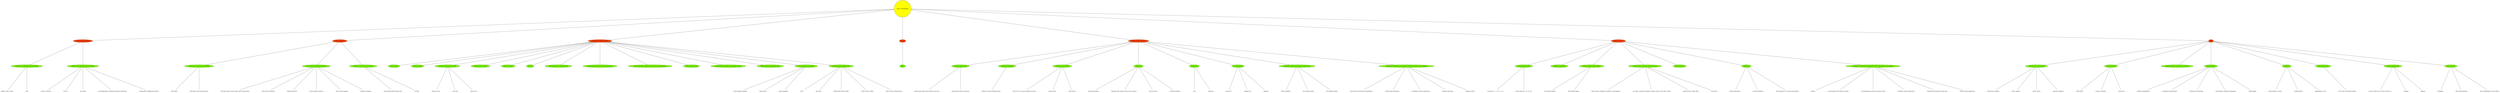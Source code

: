 digraph {
graph [ranksep="4",nodesep=2,root="0.2",fontsize=11];
"0.2" [label="Layer 3 Technologies", fillcolor=yellow, style=filled, shape= circle ] ;
"0.2.1" [label="Addressing technologies", fillcolor=orangered, style=filled, shape= ellipse ] ;
"0.2" -> "0.2.1" 
 [arrowhead=none]; "0.2.1.1" [label="Identify, IPv4 addressing and sub-netting", fillcolor=chartreuse, style=filled, shape= ellipse ] ;
"0.2.1" -> "0.2.1.1" 
 [arrowhead=none]; "0.2.1.1.1" [label="Address types, VLSM", fillcolor=white, style=filled, shape= plaintext ] ;
"0.2.1.1" -> "0.2.1.1.1" 
 [arrowhead=none]; "0.2.1.1.2" [label="ARP", fillcolor=white, style=filled, shape= plaintext ] ;
"0.2.1.1" -> "0.2.1.1.2" 
 [arrowhead=none]; "0.2.1.2" [label="Identify, IPv6 addressing and sub-netting", fillcolor=chartreuse, style=filled, shape= ellipse ] ;
"0.2.1" -> "0.2.1.2" 
 [arrowhead=none]; "0.2.1.2.2" [label="Unicast, multicast", fillcolor=white, style=filled, shape= plaintext ] ;
"0.2.1.2" -> "0.2.1.2.2" 
 [arrowhead=none]; "0.2.1.2.3" [label="EUI-64", fillcolor=white, style=filled, shape= plaintext ] ;
"0.2.1.2" -> "0.2.1.2.3" 
 [arrowhead=none]; "0.2.1.2.4" [label="ND, RS/RA", fillcolor=white, style=filled, shape= plaintext ] ;
"0.2.1.2" -> "0.2.1.2.4" 
 [arrowhead=none]; "0.2.1.2.5" [label="Autoconfig/SLAAC temporary addresses (RFC4941)", fillcolor=white, style=filled, shape= plaintext ] ;
"0.2.1.2" -> "0.2.1.2.5" 
 [arrowhead=none]; "0.2.1.2.6" [label="Global prefix configuration feature", fillcolor=white, style=filled, shape= plaintext ] ;
"0.2.1.2" -> "0.2.1.2.6" 
 [arrowhead=none]; "0.2.2" [label="Layer 3 Multicast", fillcolor=orangered, style=filled, shape= ellipse ] ;
"0.2" -> "0.2.2" 
 [arrowhead=none]; "0.2.2.2" [label="Troubleshoot reverse path forwarding", fillcolor=chartreuse, style=filled, shape= ellipse ] ;
"0.2.2" -> "0.2.2.2" 
 [arrowhead=none]; "0.2.2.2.6" [label="RPF failure", fillcolor=white, style=filled, shape= plaintext ] ;
"0.2.2.2" -> "0.2.2.2.6" 
 [arrowhead=none]; "0.2.2.2.7" [label="RPF failure with tunnel interface", fillcolor=white, style=filled, shape= plaintext ] ;
"0.2.2.2" -> "0.2.2.2.7" 
 [arrowhead=none]; "0.2.2.3" [label="IPv4 protocol independent multicast", fillcolor=chartreuse, style=filled, shape= ellipse ] ;
"0.2.2" -> "0.2.2.3" 
 [arrowhead=none]; "0.2.2.3.7" [label="PIM dense mode, sparse mode, sparse-dense mode", fillcolor=white, style=filled, shape= plaintext ] ;
"0.2.2.3" -> "0.2.2.3.7" 
 [arrowhead=none]; "0.2.2.3.8" [label="Static RP, auto-RP, BSR", fillcolor=white, style=filled, shape= plaintext ] ;
"0.2.2.3" -> "0.2.2.3.8" 
 [arrowhead=none]; "0.2.2.3.9" [label="Bidirectional PIM", fillcolor=white, style=filled, shape= plaintext ] ;
"0.2.2.3" -> "0.2.2.3.9" 
 [arrowhead=none]; "0.2.2.3.10" [label="Source-specific multicast", fillcolor=white, style=filled, shape= plaintext ] ;
"0.2.2.3" -> "0.2.2.3.10" 
 [arrowhead=none]; "0.2.2.3.11" [label="Group to RP mapping", fillcolor=white, style=filled, shape= plaintext ] ;
"0.2.2.3" -> "0.2.2.3.11" 
 [arrowhead=none]; "0.2.2.3.12" [label="Multicast boundary", fillcolor=white, style=filled, shape= plaintext ] ;
"0.2.2.3" -> "0.2.2.3.12" 
 [arrowhead=none]; "0.2.2.4" [label="Multicast source discovery protocol", fillcolor=chartreuse, style=filled, shape= ellipse ] ;
"0.2.2" -> "0.2.2.4" 
 [arrowhead=none]; "0.2.2.4.12" [label="Intra-domain MSDP (anycast RP)", fillcolor=white, style=filled, shape= plaintext ] ;
"0.2.2.4" -> "0.2.2.4.12" 
 [arrowhead=none]; "0.2.2.4.13" [label="SA filter", fillcolor=white, style=filled, shape= plaintext ] ;
"0.2.2.4" -> "0.2.2.4.13" 
 [arrowhead=none]; "0.2.3" [label="Fundamental routing concepts", fillcolor=orangered, style=filled, shape= ellipse ] ;
"0.2" -> "0.2.3" 
 [arrowhead=none]; "0.2.3.4" [label="Static routing", fillcolor=chartreuse, style=filled, shape= ellipse ] ;
"0.2.3" -> "0.2.3.4" 
 [arrowhead=none]; "0.2.3.5" [label="Default routing", fillcolor=chartreuse, style=filled, shape= ellipse ] ;
"0.2.3" -> "0.2.3.5" 
 [arrowhead=none]; "0.2.3.6" [label="Compare routing protocol types", fillcolor=chartreuse, style=filled, shape= ellipse ] ;
"0.2.3" -> "0.2.3.6" 
 [arrowhead=none]; "0.2.3.6.13" [label="distance vector", fillcolor=white, style=filled, shape= plaintext ] ;
"0.2.3.6" -> "0.2.3.6.13" 
 [arrowhead=none]; "0.2.3.6.14" [label="link state", fillcolor=white, style=filled, shape= plaintext ] ;
"0.2.3.6" -> "0.2.3.6.14" 
 [arrowhead=none]; "0.2.3.6.15" [label="path vector", fillcolor=white, style=filled, shape= plaintext ] ;
"0.2.3.6" -> "0.2.3.6.15" 
 [arrowhead=none]; "0.2.3.7" [label="Administrative distance", fillcolor=chartreuse, style=filled, shape= ellipse ] ;
"0.2.3" -> "0.2.3.7" 
 [arrowhead=none]; "0.2.3.8" [label="Passive interface", fillcolor=chartreuse, style=filled, shape= ellipse ] ;
"0.2.3" -> "0.2.3.8" 
 [arrowhead=none]; "0.2.3.9" [label="VRF lite", fillcolor=chartreuse, style=filled, shape= ellipse ] ;
"0.2.3" -> "0.2.3.9" 
 [arrowhead=none]; "0.2.3.10" [label="Filtering with any routing protocol", fillcolor=chartreuse, style=filled, shape= ellipse ] ;
"0.2.3" -> "0.2.3.10" 
 [arrowhead=none]; "0.2.3.11" [label="Redistribution between any routing protocol", fillcolor=chartreuse, style=filled, shape= ellipse ] ;
"0.2.3" -> "0.2.3.11" 
 [arrowhead=none]; "0.2.3.12" [label="Manual and auto summarization with any routing protocol", fillcolor=chartreuse, style=filled, shape= ellipse ] ;
"0.2.3" -> "0.2.3.12" 
 [arrowhead=none]; "0.2.3.13" [label="Policy-based routing", fillcolor=chartreuse, style=filled, shape= ellipse ] ;
"0.2.3" -> "0.2.3.13" 
 [arrowhead=none]; "0.2.3.14" [label="Identify and troubleshoot sub-optimal routing", fillcolor=chartreuse, style=filled, shape= ellipse ] ;
"0.2.3" -> "0.2.3.14" 
 [arrowhead=none]; "0.2.3.15" [label="Bidirectional forwarding detection", fillcolor=chartreuse, style=filled, shape= ellipse ] ;
"0.2.3" -> "0.2.3.15" 
 [arrowhead=none]; "0.2.3.16" [label="Loop prevention mechanisms", fillcolor=chartreuse, style=filled, shape= ellipse ] ;
"0.2.3" -> "0.2.3.16" 
 [arrowhead=none]; "0.2.3.16.15" [label="Route tagging, filtering", fillcolor=white, style=filled, shape= plaintext ] ;
"0.2.3.16" -> "0.2.3.16.15" 
 [arrowhead=none]; "0.2.3.16.16" [label="Split horizon", fillcolor=white, style=filled, shape= plaintext ] ;
"0.2.3.16" -> "0.2.3.16.16" 
 [arrowhead=none]; "0.2.3.16.17" [label="Route poisoning", fillcolor=white, style=filled, shape= plaintext ] ;
"0.2.3.16" -> "0.2.3.16.17" 
 [arrowhead=none]; "0.2.3.17" [label="Routing protocol authentication", fillcolor=chartreuse, style=filled, shape= ellipse ] ;
"0.2.3" -> "0.2.3.17" 
 [arrowhead=none]; "0.2.3.17.17" [label="MD5", fillcolor=white, style=filled, shape= plaintext ] ;
"0.2.3.17" -> "0.2.3.17.17" 
 [arrowhead=none]; "0.2.3.17.18" [label="key-chain", fillcolor=white, style=filled, shape= plaintext ] ;
"0.2.3.17" -> "0.2.3.17.18" 
 [arrowhead=none]; "0.2.3.17.19" [label="EIGRP HMAC SHA2-256bit", fillcolor=white, style=filled, shape= plaintext ] ;
"0.2.3.17" -> "0.2.3.17.19" 
 [arrowhead=none]; "0.2.3.17.20" [label="OSPFv2 SHA1-196bit", fillcolor=white, style=filled, shape= plaintext ] ;
"0.2.3.17" -> "0.2.3.17.20" 
 [arrowhead=none]; "0.2.3.17.21" [label="OSPFv3 IPsec authentication", fillcolor=white, style=filled, shape= plaintext ] ;
"0.2.3.17" -> "0.2.3.17.21" 
 [arrowhead=none]; "0.2.4" [label="RIP v2", fillcolor=orangered, style=filled, shape= ellipse ] ;
"0.2" -> "0.2.4" 
 [arrowhead=none]; "0.2.4.17" [label="RIPv2", fillcolor=chartreuse, style=filled, shape= ellipse ] ;
"0.2.4" -> "0.2.4.17" 
 [arrowhead=none]; "0.2.5" [label="EIGRP (for IPv4 and IPv6)", fillcolor=orangered, style=filled, shape= ellipse ] ;
"0.2" -> "0.2.5" 
 [arrowhead=none]; "0.2.5.17" [label="Describe packet types", fillcolor=chartreuse, style=filled, shape= ellipse ] ;
"0.2.5" -> "0.2.5.17" 
 [arrowhead=none]; "0.2.5.17.21" [label="Packet types (hello, query, update, and such)", fillcolor=white, style=filled, shape= plaintext ] ;
"0.2.5.17" -> "0.2.5.17.21" 
 [arrowhead=none]; "0.2.5.17.22" [label="Route types (internal, external)", fillcolor=white, style=filled, shape= plaintext ] ;
"0.2.5.17" -> "0.2.5.17.22" 
 [arrowhead=none]; "0.2.5.18" [label="Neighbor relationship", fillcolor=chartreuse, style=filled, shape= ellipse ] ;
"0.2.5" -> "0.2.5.18" 
 [arrowhead=none]; "0.2.5.18.22" [label="Multicast, unicast EIGRP peering", fillcolor=white, style=filled, shape= plaintext ] ;
"0.2.5.18" -> "0.2.5.18.22" 
 [arrowhead=none]; "0.2.5.19" [label="Loop free path selection", fillcolor=chartreuse, style=filled, shape= ellipse ] ;
"0.2.5" -> "0.2.5.19" 
 [arrowhead=none]; "0.2.5.19.22" [label="RD, FD, FC, successor, feasible successor", fillcolor=white, style=filled, shape= plaintext ] ;
"0.2.5.19" -> "0.2.5.19.22" 
 [arrowhead=none]; "0.2.5.19.23" [label="Classic metric", fillcolor=white, style=filled, shape= plaintext ] ;
"0.2.5.19" -> "0.2.5.19.23" 
 [arrowhead=none]; "0.2.5.19.24" [label="Wide metric", fillcolor=white, style=filled, shape= plaintext ] ;
"0.2.5.19" -> "0.2.5.19.24" 
 [arrowhead=none]; "0.2.5.20" [label="Operations", fillcolor=chartreuse, style=filled, shape= ellipse ] ;
"0.2.5" -> "0.2.5.20" 
 [arrowhead=none]; "0.2.5.20.24" [label="General operations", fillcolor=white, style=filled, shape= plaintext ] ;
"0.2.5.20" -> "0.2.5.20.24" 
 [arrowhead=none]; "0.2.5.20.25" [label="Topology table, update, query, active, passive", fillcolor=white, style=filled, shape= plaintext ] ;
"0.2.5.20" -> "0.2.5.20.25" 
 [arrowhead=none]; "0.2.5.20.26" [label="Stuck in active", fillcolor=white, style=filled, shape= plaintext ] ;
"0.2.5.20" -> "0.2.5.20.26" 
 [arrowhead=none]; "0.2.5.20.27" [label="Graceful shutdown", fillcolor=white, style=filled, shape= plaintext ] ;
"0.2.5.20" -> "0.2.5.20.27" 
 [arrowhead=none]; "0.2.5.21" [label="EIGRP stub", fillcolor=chartreuse, style=filled, shape= ellipse ] ;
"0.2.5" -> "0.2.5.21" 
 [arrowhead=none]; "0.2.5.21.27" [label="stub", fillcolor=white, style=filled, shape= plaintext ] ;
"0.2.5.21" -> "0.2.5.21.27" 
 [arrowhead=none]; "0.2.5.21.28" [label="leak-map", fillcolor=white, style=filled, shape= plaintext ] ;
"0.2.5.21" -> "0.2.5.21.28" 
 [arrowhead=none]; "0.2.5.22" [label="Load-balancing", fillcolor=chartreuse, style=filled, shape= ellipse ] ;
"0.2.5" -> "0.2.5.22" 
 [arrowhead=none]; "0.2.5.22.28" [label="equal-cost", fillcolor=white, style=filled, shape= plaintext ] ;
"0.2.5.22" -> "0.2.5.22.28" 
 [arrowhead=none]; "0.2.5.22.29" [label="unequal-cost", fillcolor=white, style=filled, shape= plaintext ] ;
"0.2.5.22" -> "0.2.5.22.29" 
 [arrowhead=none]; "0.2.5.22.30" [label="add-path", fillcolor=white, style=filled, shape= plaintext ] ;
"0.2.5.22" -> "0.2.5.22.30" 
 [arrowhead=none]; "0.2.5.23" [label="Implement EIGRP (multi-address) named mode", fillcolor=chartreuse, style=filled, shape= ellipse ] ;
"0.2.5" -> "0.2.5.23" 
 [arrowhead=none]; "0.2.5.23.30" [label="Types of families", fillcolor=white, style=filled, shape= plaintext ] ;
"0.2.5.23" -> "0.2.5.23.30" 
 [arrowhead=none]; "0.2.5.23.31" [label="IPv4 address-family", fillcolor=white, style=filled, shape= plaintext ] ;
"0.2.5.23" -> "0.2.5.23.31" 
 [arrowhead=none]; "0.2.5.23.32" [label="IPv6 address-family", fillcolor=white, style=filled, shape= plaintext ] ;
"0.2.5.23" -> "0.2.5.23.32" 
 [arrowhead=none]; "0.2.5.24" [label="Implement, troubleshoot and optimize EIGRP convergence and scalability", fillcolor=chartreuse, style=filled, shape= ellipse ] ;
"0.2.5" -> "0.2.5.24" 
 [arrowhead=none]; "0.2.5.24.32" [label="Describe fast convergence requirements", fillcolor=white, style=filled, shape= plaintext ] ;
"0.2.5.24" -> "0.2.5.24.32" 
 [arrowhead=none]; "0.2.5.24.33" [label="Control query boundaries", fillcolor=white, style=filled, shape= plaintext ] ;
"0.2.5.24" -> "0.2.5.24.33" 
 [arrowhead=none]; "0.2.5.24.34" [label="IP FRR/fast reroute (single hop)", fillcolor=white, style=filled, shape= plaintext ] ;
"0.2.5.24" -> "0.2.5.24.34" 
 [arrowhead=none]; "0.2.5.24.35" [label="Summary leak-map", fillcolor=white, style=filled, shape= plaintext ] ;
"0.2.5.24" -> "0.2.5.24.35" 
 [arrowhead=none]; "0.2.5.24.36" [label="Summary metric", fillcolor=white, style=filled, shape= plaintext ] ;
"0.2.5.24" -> "0.2.5.24.36" 
 [arrowhead=none]; "0.2.6" [label="OSPF (v2 and v3)", fillcolor=orangered, style=filled, shape= ellipse ] ;
"0.2" -> "0.2.6" 
 [arrowhead=none]; "0.2.6.24" [label="Describe packet types", fillcolor=chartreuse, style=filled, shape= ellipse ] ;
"0.2.6" -> "0.2.6.24" 
 [arrowhead=none]; "0.2.6.24.36" [label="LSA types (1, 2, 3, 4, 5, 7, 9)", fillcolor=white, style=filled, shape= plaintext ] ;
"0.2.6.24" -> "0.2.6.24.36" 
 [arrowhead=none]; "0.2.6.24.37" [label="Route types (N1, N2, E1, E2)", fillcolor=white, style=filled, shape= plaintext ] ;
"0.2.6.24" -> "0.2.6.24.37" 
 [arrowhead=none]; "0.2.6.25" [label="Neighbor relationship", fillcolor=chartreuse, style=filled, shape= ellipse ] ;
"0.2.6" -> "0.2.6.25" 
 [arrowhead=none]; "0.2.6.26" [label="OSPFv3 address-family support", fillcolor=chartreuse, style=filled, shape= ellipse ] ;
"0.2.6" -> "0.2.6.26" 
 [arrowhead=none]; "0.2.6.26.37" [label="IPv4 address-family", fillcolor=white, style=filled, shape= plaintext ] ;
"0.2.6.26" -> "0.2.6.26.37" 
 [arrowhead=none]; "0.2.6.26.38" [label="IPv6 address-family", fillcolor=white, style=filled, shape= plaintext ] ;
"0.2.6.26" -> "0.2.6.26.38" 
 [arrowhead=none]; "0.2.6.27" [label="Network types, area types and router types", fillcolor=chartreuse, style=filled, shape= ellipse ] ;
"0.2.6" -> "0.2.6.27" 
 [arrowhead=none]; "0.2.6.27.38" [label="Point-to-point, multipoint, broadcast, non-broadcast", fillcolor=white, style=filled, shape= plaintext ] ;
"0.2.6.27" -> "0.2.6.27.38" 
 [arrowhead=none]; "0.2.6.27.39" [label="LSA types, area type: backbone, normal, transit, stub, NSSA, totally", fillcolor=white, style=filled, shape= plaintext ] ;
"0.2.6.27" -> "0.2.6.27.39" 
 [arrowhead=none]; "0.2.6.27.40" [label="Internal router, ABR, ASBR", fillcolor=white, style=filled, shape= plaintext ] ;
"0.2.6.27" -> "0.2.6.27.40" 
 [arrowhead=none]; "0.2.6.27.41" [label="Virtual link", fillcolor=white, style=filled, shape= plaintext ] ;
"0.2.6.27" -> "0.2.6.27.41" 
 [arrowhead=none]; "0.2.6.28" [label="Path preference", fillcolor=chartreuse, style=filled, shape= ellipse ] ;
"0.2.6" -> "0.2.6.28" 
 [arrowhead=none]; "0.2.6.29" [label="Operations", fillcolor=chartreuse, style=filled, shape= ellipse ] ;
"0.2.6" -> "0.2.6.29" 
 [arrowhead=none]; "0.2.6.29.41" [label="General operations", fillcolor=white, style=filled, shape= plaintext ] ;
"0.2.6.29" -> "0.2.6.29.41" 
 [arrowhead=none]; "0.2.6.29.42" [label="Graceful shutdown", fillcolor=white, style=filled, shape= plaintext ] ;
"0.2.6.29" -> "0.2.6.29.42" 
 [arrowhead=none]; "0.2.6.29.43" [label="GTSM (generic TTL security mechanism)", fillcolor=white, style=filled, shape= plaintext ] ;
"0.2.6.29" -> "0.2.6.29.43" 
 [arrowhead=none]; "0.2.6.30" [label="Implement, troubleshoot and optimize OSPF convergence and scalability", fillcolor=chartreuse, style=filled, shape= ellipse ] ;
"0.2.6" -> "0.2.6.30" 
 [arrowhead=none]; "0.2.6.30.43" [label="Metrics", fillcolor=white, style=filled, shape= plaintext ] ;
"0.2.6.30" -> "0.2.6.30.43" 
 [arrowhead=none]; "0.2.6.30.44" [label="LSA throttling, SPF tuning, fast hello", fillcolor=white, style=filled, shape= plaintext ] ;
"0.2.6.30" -> "0.2.6.30.44" 
 [arrowhead=none]; "0.2.6.30.45" [label="LSA propagation control (area types, ISPF)", fillcolor=white, style=filled, shape= plaintext ] ;
"0.2.6.30" -> "0.2.6.30.45" 
 [arrowhead=none]; "0.2.6.30.46" [label="IP FR/fast reroute (single hop)", fillcolor=white, style=filled, shape= plaintext ] ;
"0.2.6.30" -> "0.2.6.30.46" 
 [arrowhead=none]; "0.2.6.30.47" [label="LFA/loop-free alternative (multi hop)", fillcolor=white, style=filled, shape= plaintext ] ;
"0.2.6.30" -> "0.2.6.30.47" 
 [arrowhead=none]; "0.2.6.30.48" [label="OSPFv3 prefix suppression", fillcolor=white, style=filled, shape= plaintext ] ;
"0.2.6.30" -> "0.2.6.30.48" 
 [arrowhead=none]; "0.2.7" [label="BGP", fillcolor=orangered, style=filled, shape= ellipse ] ;
"0.2" -> "0.2.7" 
 [arrowhead=none]; "0.2.7.30" [label="Describe, Peer relationships", fillcolor=chartreuse, style=filled, shape= ellipse ] ;
"0.2.7" -> "0.2.7.30" 
 [arrowhead=none]; "0.2.7.30.48" [label="Peer-group, template", fillcolor=white, style=filled, shape= plaintext ] ;
"0.2.7.30" -> "0.2.7.30.48" 
 [arrowhead=none]; "0.2.7.30.49" [label="Active, passive", fillcolor=white, style=filled, shape= plaintext ] ;
"0.2.7.30" -> "0.2.7.30.49" 
 [arrowhead=none]; "0.2.7.30.50" [label="States, timers", fillcolor=white, style=filled, shape= plaintext ] ;
"0.2.7.30" -> "0.2.7.30.50" 
 [arrowhead=none]; "0.2.7.30.51" [label="Dynamic neighbors", fillcolor=white, style=filled, shape= plaintext ] ;
"0.2.7.30" -> "0.2.7.30.51" 
 [arrowhead=none]; "0.2.7.31" [label="IBGP and EBGP", fillcolor=chartreuse, style=filled, shape= ellipse ] ;
"0.2.7" -> "0.2.7.31" 
 [arrowhead=none]; "0.2.7.31.51" [label="EBGP, IBGP", fillcolor=white, style=filled, shape= plaintext ] ;
"0.2.7.31" -> "0.2.7.31.51" 
 [arrowhead=none]; "0.2.7.31.52" [label="4 bytes AS number", fillcolor=white, style=filled, shape= plaintext ] ;
"0.2.7.31" -> "0.2.7.31.52" 
 [arrowhead=none]; "0.2.7.31.53" [label="Private AS", fillcolor=white, style=filled, shape= plaintext ] ;
"0.2.7.31" -> "0.2.7.31.53" 
 [arrowhead=none]; "0.2.7.32" [label="Explain attributes and best-path selection", fillcolor=chartreuse, style=filled, shape= ellipse ] ;
"0.2.7" -> "0.2.7.32" 
 [arrowhead=none]; "0.2.7.33" [label="Routing policies", fillcolor=chartreuse, style=filled, shape= ellipse ] ;
"0.2.7" -> "0.2.7.33" 
 [arrowhead=none]; "0.2.7.33.53" [label="Attribute manipulation", fillcolor=white, style=filled, shape= plaintext ] ;
"0.2.7.33" -> "0.2.7.33.53" 
 [arrowhead=none]; "0.2.7.33.54" [label="Conditional advertisement", fillcolor=white, style=filled, shape= plaintext ] ;
"0.2.7.33" -> "0.2.7.33.54" 
 [arrowhead=none]; "0.2.7.33.55" [label="Outbound route filtering", fillcolor=white, style=filled, shape= plaintext ] ;
"0.2.7.33" -> "0.2.7.33.55" 
 [arrowhead=none]; "0.2.7.33.56" [label="Communities, extended communities", fillcolor=white, style=filled, shape= plaintext ] ;
"0.2.7.33" -> "0.2.7.33.56" 
 [arrowhead=none]; "0.2.7.33.57" [label="Multi-homing", fillcolor=white, style=filled, shape= plaintext ] ;
"0.2.7.33" -> "0.2.7.33.57" 
 [arrowhead=none]; "0.2.7.34" [label="Scalability", fillcolor=chartreuse, style=filled, shape= ellipse ] ;
"0.2.7" -> "0.2.7.34" 
 [arrowhead=none]; "0.2.7.34.57" [label="Route-reflector, cluster", fillcolor=white, style=filled, shape= plaintext ] ;
"0.2.7.34" -> "0.2.7.34.57" 
 [arrowhead=none]; "0.2.7.34.58" [label="Confederations", fillcolor=white, style=filled, shape= plaintext ] ;
"0.2.7.34" -> "0.2.7.34.58" 
 [arrowhead=none]; "0.2.7.34.59" [label="Aggregation, AS set", fillcolor=white, style=filled, shape= plaintext ] ;
"0.2.7.34" -> "0.2.7.34.59" 
 [arrowhead=none]; "0.2.7.35" [label="Multi-protocol BGP", fillcolor=chartreuse, style=filled, shape= ellipse ] ;
"0.2.7" -> "0.2.7.35" 
 [arrowhead=none]; "0.2.7.35.59" [label="IPv4, IPv6, VPN address-family", fillcolor=white, style=filled, shape= plaintext ] ;
"0.2.7.35" -> "0.2.7.35.59" 
 [arrowhead=none]; "0.2.7.36" [label="AS path manipulations", fillcolor=chartreuse, style=filled, shape= ellipse ] ;
"0.2.7" -> "0.2.7.36" 
 [arrowhead=none]; "0.2.7.36.59" [label="Local AS, allow AS in, remove private AS", fillcolor=white, style=filled, shape= plaintext ] ;
"0.2.7.36" -> "0.2.7.36.59" 
 [arrowhead=none]; "0.2.7.36.60" [label="Prepend", fillcolor=white, style=filled, shape= plaintext ] ;
"0.2.7.36" -> "0.2.7.36.60" 
 [arrowhead=none]; "0.2.7.36.61" [label="Regexp", fillcolor=white, style=filled, shape= plaintext ] ;
"0.2.7.36" -> "0.2.7.36.61" 
 [arrowhead=none]; "0.2.7.37" [label="Other Features", fillcolor=chartreuse, style=filled, shape= ellipse ] ;
"0.2.7" -> "0.2.7.37" 
 [arrowhead=none]; "0.2.7.37.61" [label="Multipath", fillcolor=white, style=filled, shape= plaintext ] ;
"0.2.7.37" -> "0.2.7.37.61" 
 [arrowhead=none]; "0.2.7.37.62" [label="BGP synchronization", fillcolor=white, style=filled, shape= plaintext ] ;
"0.2.7.37" -> "0.2.7.37.62" 
 [arrowhead=none]; "0.2.7.37.63" [label="Soft reconfiguration, route refresh", fillcolor=white, style=filled, shape= plaintext ] ;
"0.2.7.37" -> "0.2.7.37.63" 
 [arrowhead=none]; }
